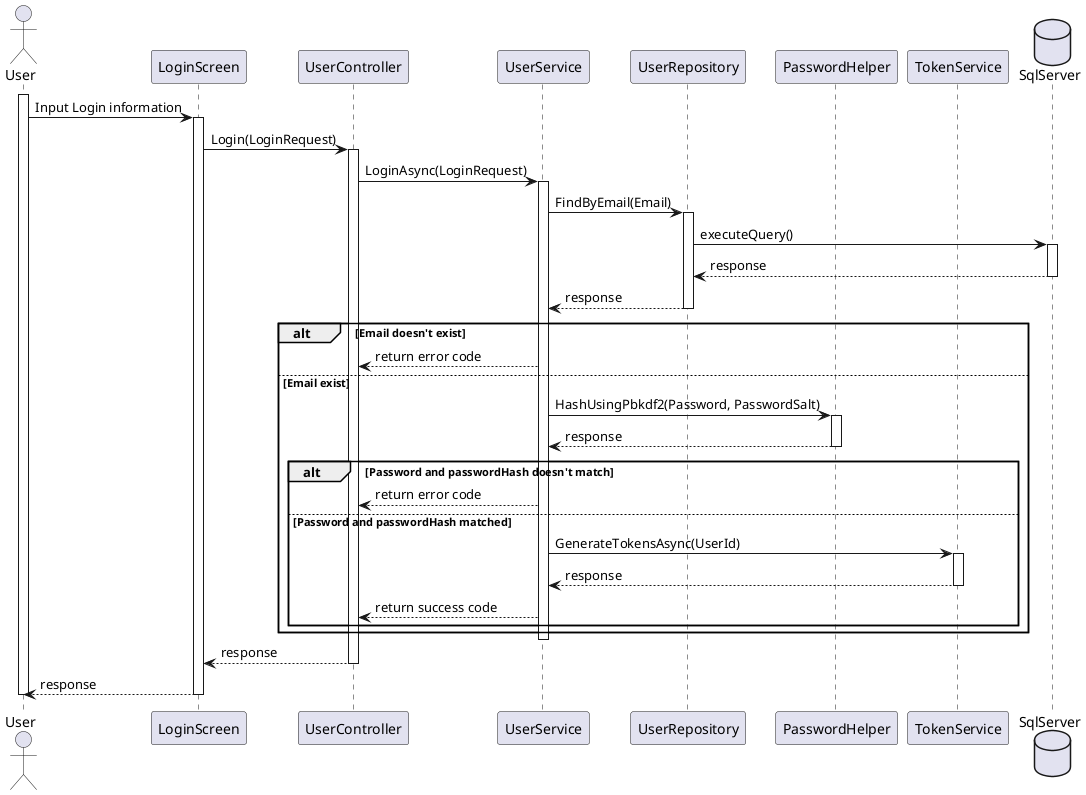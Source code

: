@startuml Login
actor User
participant LoginScreen
participant UserController
participant UserService
participant UserRepository
participant PasswordHelper
participant TokenService
database SqlServer

activate User
    User -> LoginScreen: Input Login information
    activate LoginScreen
        LoginScreen -> UserController: Login(LoginRequest)
        activate UserController
            UserController -> UserService: LoginAsync(LoginRequest)
            activate UserService
                UserService -> UserRepository: FindByEmail(Email)
                activate UserRepository
                    UserRepository -> SqlServer: executeQuery()
                    activate SqlServer
                        SqlServer --> UserRepository: response
                    deactivate SqlServer
                    UserRepository --> UserService: response
                deactivate UserRepository
                alt Email doesn't exist 
                    UserService --> UserController: return error code
                else Email exist
                    UserService -> PasswordHelper: HashUsingPbkdf2(Password, PasswordSalt)
                    activate PasswordHelper
                        PasswordHelper --> UserService: response
                    deactivate PasswordHelper
                    alt Password and passwordHash doesn't match 
                        UserService --> UserController: return error code
                    else Password and passwordHash matched
                        UserService -> TokenService: GenerateTokensAsync(UserId)
                        activate TokenService
                            TokenService --> UserService: response
                        deactivate TokenService
                        UserService --> UserController: return success code
                    end
                end
            deactivate UserService
            UserController --> LoginScreen: response
        deactivate UserController
        LoginScreen --> User: response
    deactivate LoginScreen
deactivate User
@enduml